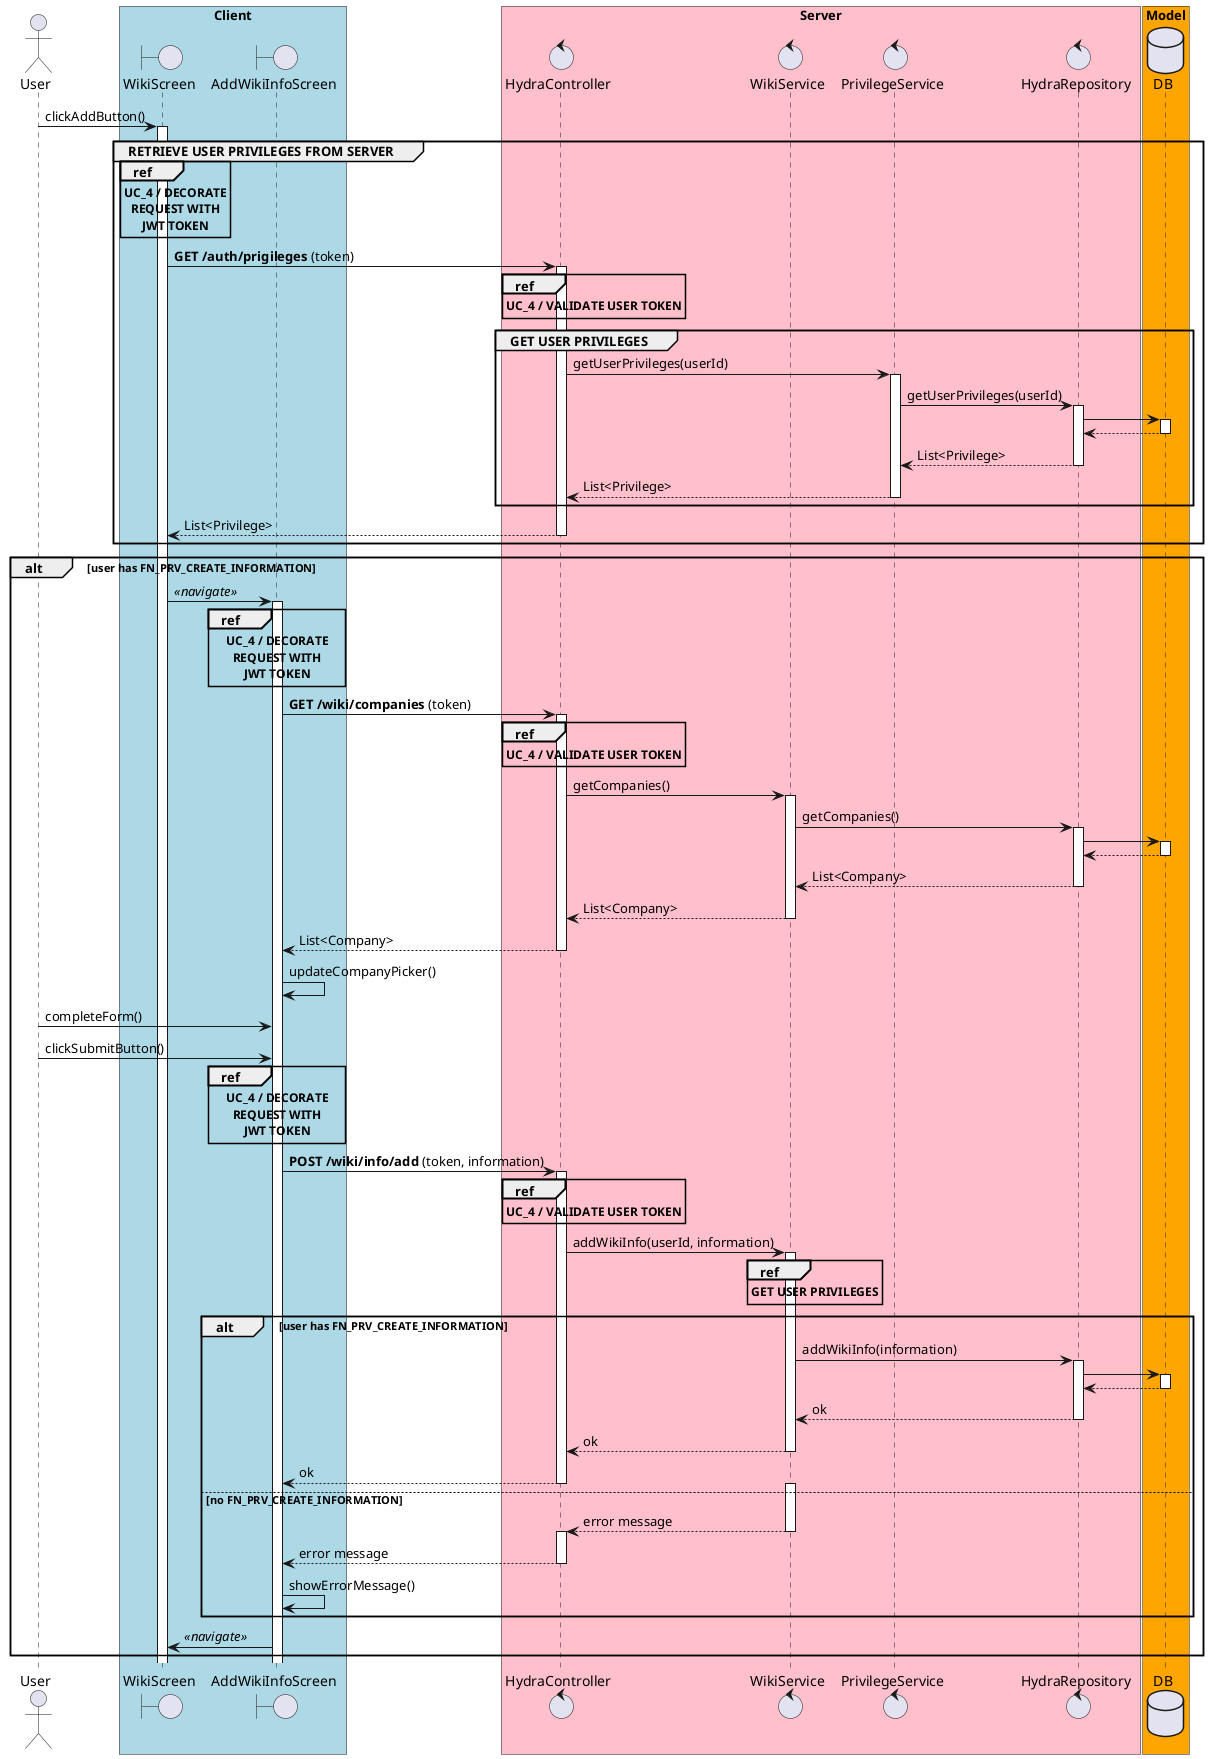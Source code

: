 @startuml
actor User
boundary WikiScreen
boundary AddWikiInfoScreen
control HydraController
control WikiService
control PrivilegeService
control HydraRepository

database DB

box "Client" #LightBlue
participant WikiScreen
participant AddWikiInfoScreen
end box

box "Server" #Pink
control HydraController
control WikiService
control PrivilegeService
control HydraRepository
end box

box "Model" #Orange
participant DB
end box

User -> WikiScreen : clickAddButton()
activate WikiScreen

group RETRIEVE USER PRIVILEGES FROM SERVER
    ref over WikiScreen : **UC_4 / DECORATE**\n**REQUEST WITH**\n**JWT TOKEN**
    WikiScreen -> HydraController : **GET /auth/prigileges** (token)
    ref over HydraController : **UC_4 / VALIDATE USER TOKEN**

    activate HydraController

    group GET USER PRIVILEGES
        HydraController -> PrivilegeService : getUserPrivileges(userId)
        activate PrivilegeService
        PrivilegeService -> HydraRepository : getUserPrivileges(userId)
        activate HydraRepository
        HydraRepository -> DB
        activate DB
        DB --> HydraRepository
        deactivate DB
        HydraRepository --> PrivilegeService : List<Privilege>
        deactivate HydraRepository
        PrivilegeService --> HydraController : List<Privilege>
        deactivate PrivilegeService
    end
    HydraController --> WikiScreen : List<Privilege>
    deactivate HydraController

end

alt user has FN_PRV_CREATE_INFORMATION
    WikiScreen -> AddWikiInfoScreen : //<< navigate >>//

    activate AddWikiInfoScreen

    ref over AddWikiInfoScreen : **UC_4 / DECORATE**\n**REQUEST WITH**\n**JWT TOKEN**
    AddWikiInfoScreen -> HydraController : **GET /wiki/companies** (token)
    ref over HydraController : **UC_4 / VALIDATE USER TOKEN**

    activate HydraController

    HydraController -> WikiService : getCompanies()
    activate WikiService
    WikiService -> HydraRepository : getCompanies()
    activate HydraRepository
    HydraRepository -> DB
    activate DB
    DB --> HydraRepository
    deactivate DB
    HydraRepository --> WikiService : List<Company>
    deactivate HydraRepository
    WikiService --> HydraController : List<Company>
    deactivate WikiService

    HydraController --> AddWikiInfoScreen : List<Company>
    deactivate HydraController

    AddWikiInfoScreen -> AddWikiInfoScreen : updateCompanyPicker()


    User -> AddWikiInfoScreen : completeForm()
    User -> AddWikiInfoScreen : clickSubmitButton()

    ref over AddWikiInfoScreen : **UC_4 / DECORATE**\n**REQUEST WITH**\n**JWT TOKEN**
    AddWikiInfoScreen -> HydraController : **POST /wiki/info/add** (token, information)
    ref over HydraController : **UC_4 / VALIDATE USER TOKEN**

    activate HydraController
    HydraController -> WikiService : addWikiInfo(userId, information)
    ref over WikiService : **GET USER PRIVILEGES**
    activate WikiService

    alt user has FN_PRV_CREATE_INFORMATION

        WikiService -> HydraRepository : addWikiInfo(information)
        activate HydraRepository
        HydraRepository -> DB
        activate DB
        DB --> HydraRepository
        deactivate DB
        HydraRepository --> WikiService : ok
        deactivate HydraRepository
        WikiService --> HydraController : ok
        deactivate WikiService
        HydraController --> AddWikiInfoScreen : ok
        deactivate HydraController

    else no FN_PRV_CREATE_INFORMATION

        activate WikiService

        WikiService --> HydraController : error message
        deactivate WikiService
        activate HydraController
        HydraController --> AddWikiInfoScreen : error message
        deactivate HydraController
        AddWikiInfoScreen -> AddWikiInfoScreen : showErrorMessage()

    end

    AddWikiInfoScreen -> WikiScreen : //<< navigate >>//

end


@enduml